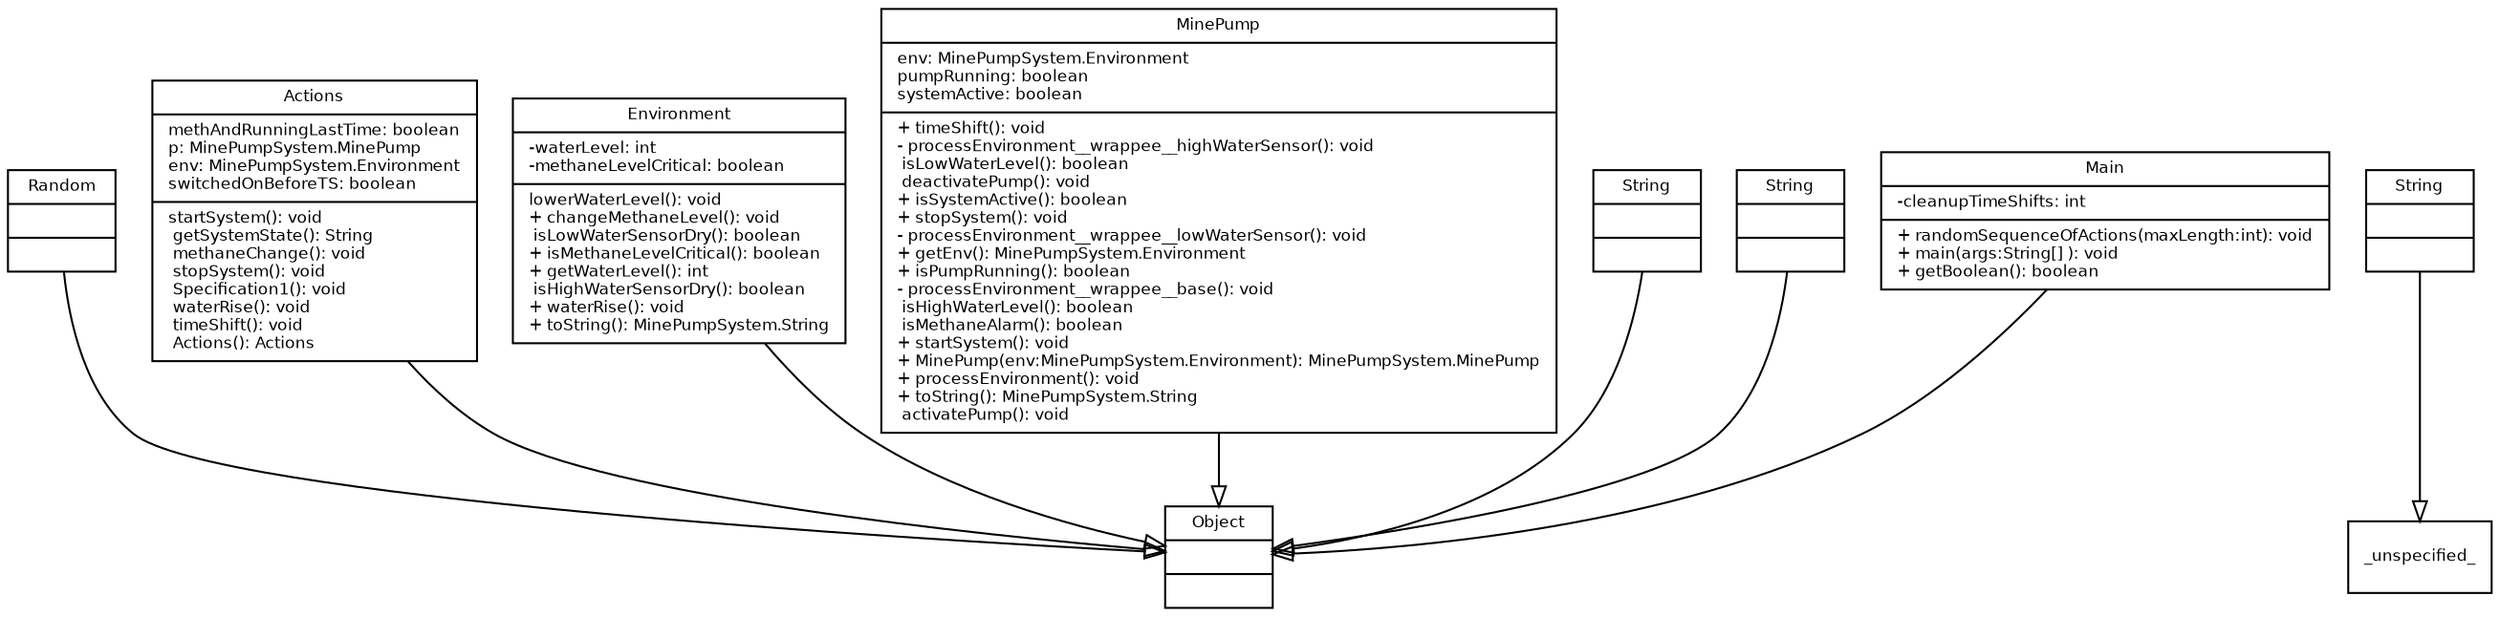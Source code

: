 digraph TypeHierarchy { 
        fontname = "Bitstream Vera Sans"
        fontsize = 8

        node [
                  fontname = "Bitstream Vera Sans"
                  fontsize = 8
                  shape = "record"
        ]

        edge [
                  fontname = "Bitstream Vera Sans"
                  fontsize = 8
        ]

        Random [
                  label = "{Random||}"
        ]

        Actions [
                  label = "{Actions|methAndRunningLastTime: boolean\lp: MinePumpSystem.MinePump\lenv: MinePumpSystem.Environment\lswitchedOnBeforeTS: boolean\l| startSystem(): void\l getSystemState(): String\l methaneChange(): void\l stopSystem(): void\l Specification1(): void\l waterRise(): void\l timeShift(): void\l Actions(): Actions\l}"
        ]

        MinePumpSystem_Environment [
                  label = "{Environment|-waterLevel: int\l-methaneLevelCritical: boolean\l| lowerWaterLevel(): void\l+ changeMethaneLevel(): void\l isLowWaterSensorDry(): boolean\l+ isMethaneLevelCritical(): boolean\l+ getWaterLevel(): int\l isHighWaterSensorDry(): boolean\l+ waterRise(): void\l+ toString(): MinePumpSystem.String\l}"
        ]

        MinePumpSystem_MinePump [
                  label = "{MinePump|env: MinePumpSystem.Environment\lpumpRunning: boolean\lsystemActive: boolean\l|+ timeShift(): void\l- processEnvironment__wrappee__highWaterSensor(): void\l isLowWaterLevel(): boolean\l deactivatePump(): void\l+ isSystemActive(): boolean\l+ stopSystem(): void\l- processEnvironment__wrappee__lowWaterSensor(): void\l+ getEnv(): MinePumpSystem.Environment\l+ isPumpRunning(): boolean\l- processEnvironment__wrappee__base(): void\l isHighWaterLevel(): boolean\l isMethaneAlarm(): boolean\l+ startSystem(): void\l+ MinePump(env:MinePumpSystem.Environment): MinePumpSystem.MinePump\l+ processEnvironment(): void\l+ toString(): MinePumpSystem.String\l activatePump(): void\l}"
        ]

        String [
                  label = "{String||}"
        ]

        java_lang_String [
                  label = "{String||}"
        ]

        java_lang_Object [
                  label = "{Object||}"
        ]

        MinePumpSystem_String [
                  label = "{String||}"
        ]

        Main [
                  label = "{Main|-cleanupTimeShifts: int\l|+ randomSequenceOfActions(maxLength:int): void\l+ main(args:String[] ): void\l+ getBoolean(): boolean\l}"
        ]

        edge [
                  arrowhead = "empty"
                  style = "solid"
                  arrowtail = "none"
        ]

        Random -> java_lang_Object
        Actions -> java_lang_Object
        MinePumpSystem_Environment -> java_lang_Object
        MinePumpSystem_MinePump -> java_lang_Object
        String -> _unspecified_
        java_lang_String -> java_lang_Object
        MinePumpSystem_String -> java_lang_Object
        Main -> java_lang_Object
        edge [
                  arrowhead = "empty"
                  style = "dashed"
                  arrowtail = "none"
        ]

        edge [
                  arrowhead = "normal"
                  style = "solid"
                  arrowtail = "odot"
        ]

}